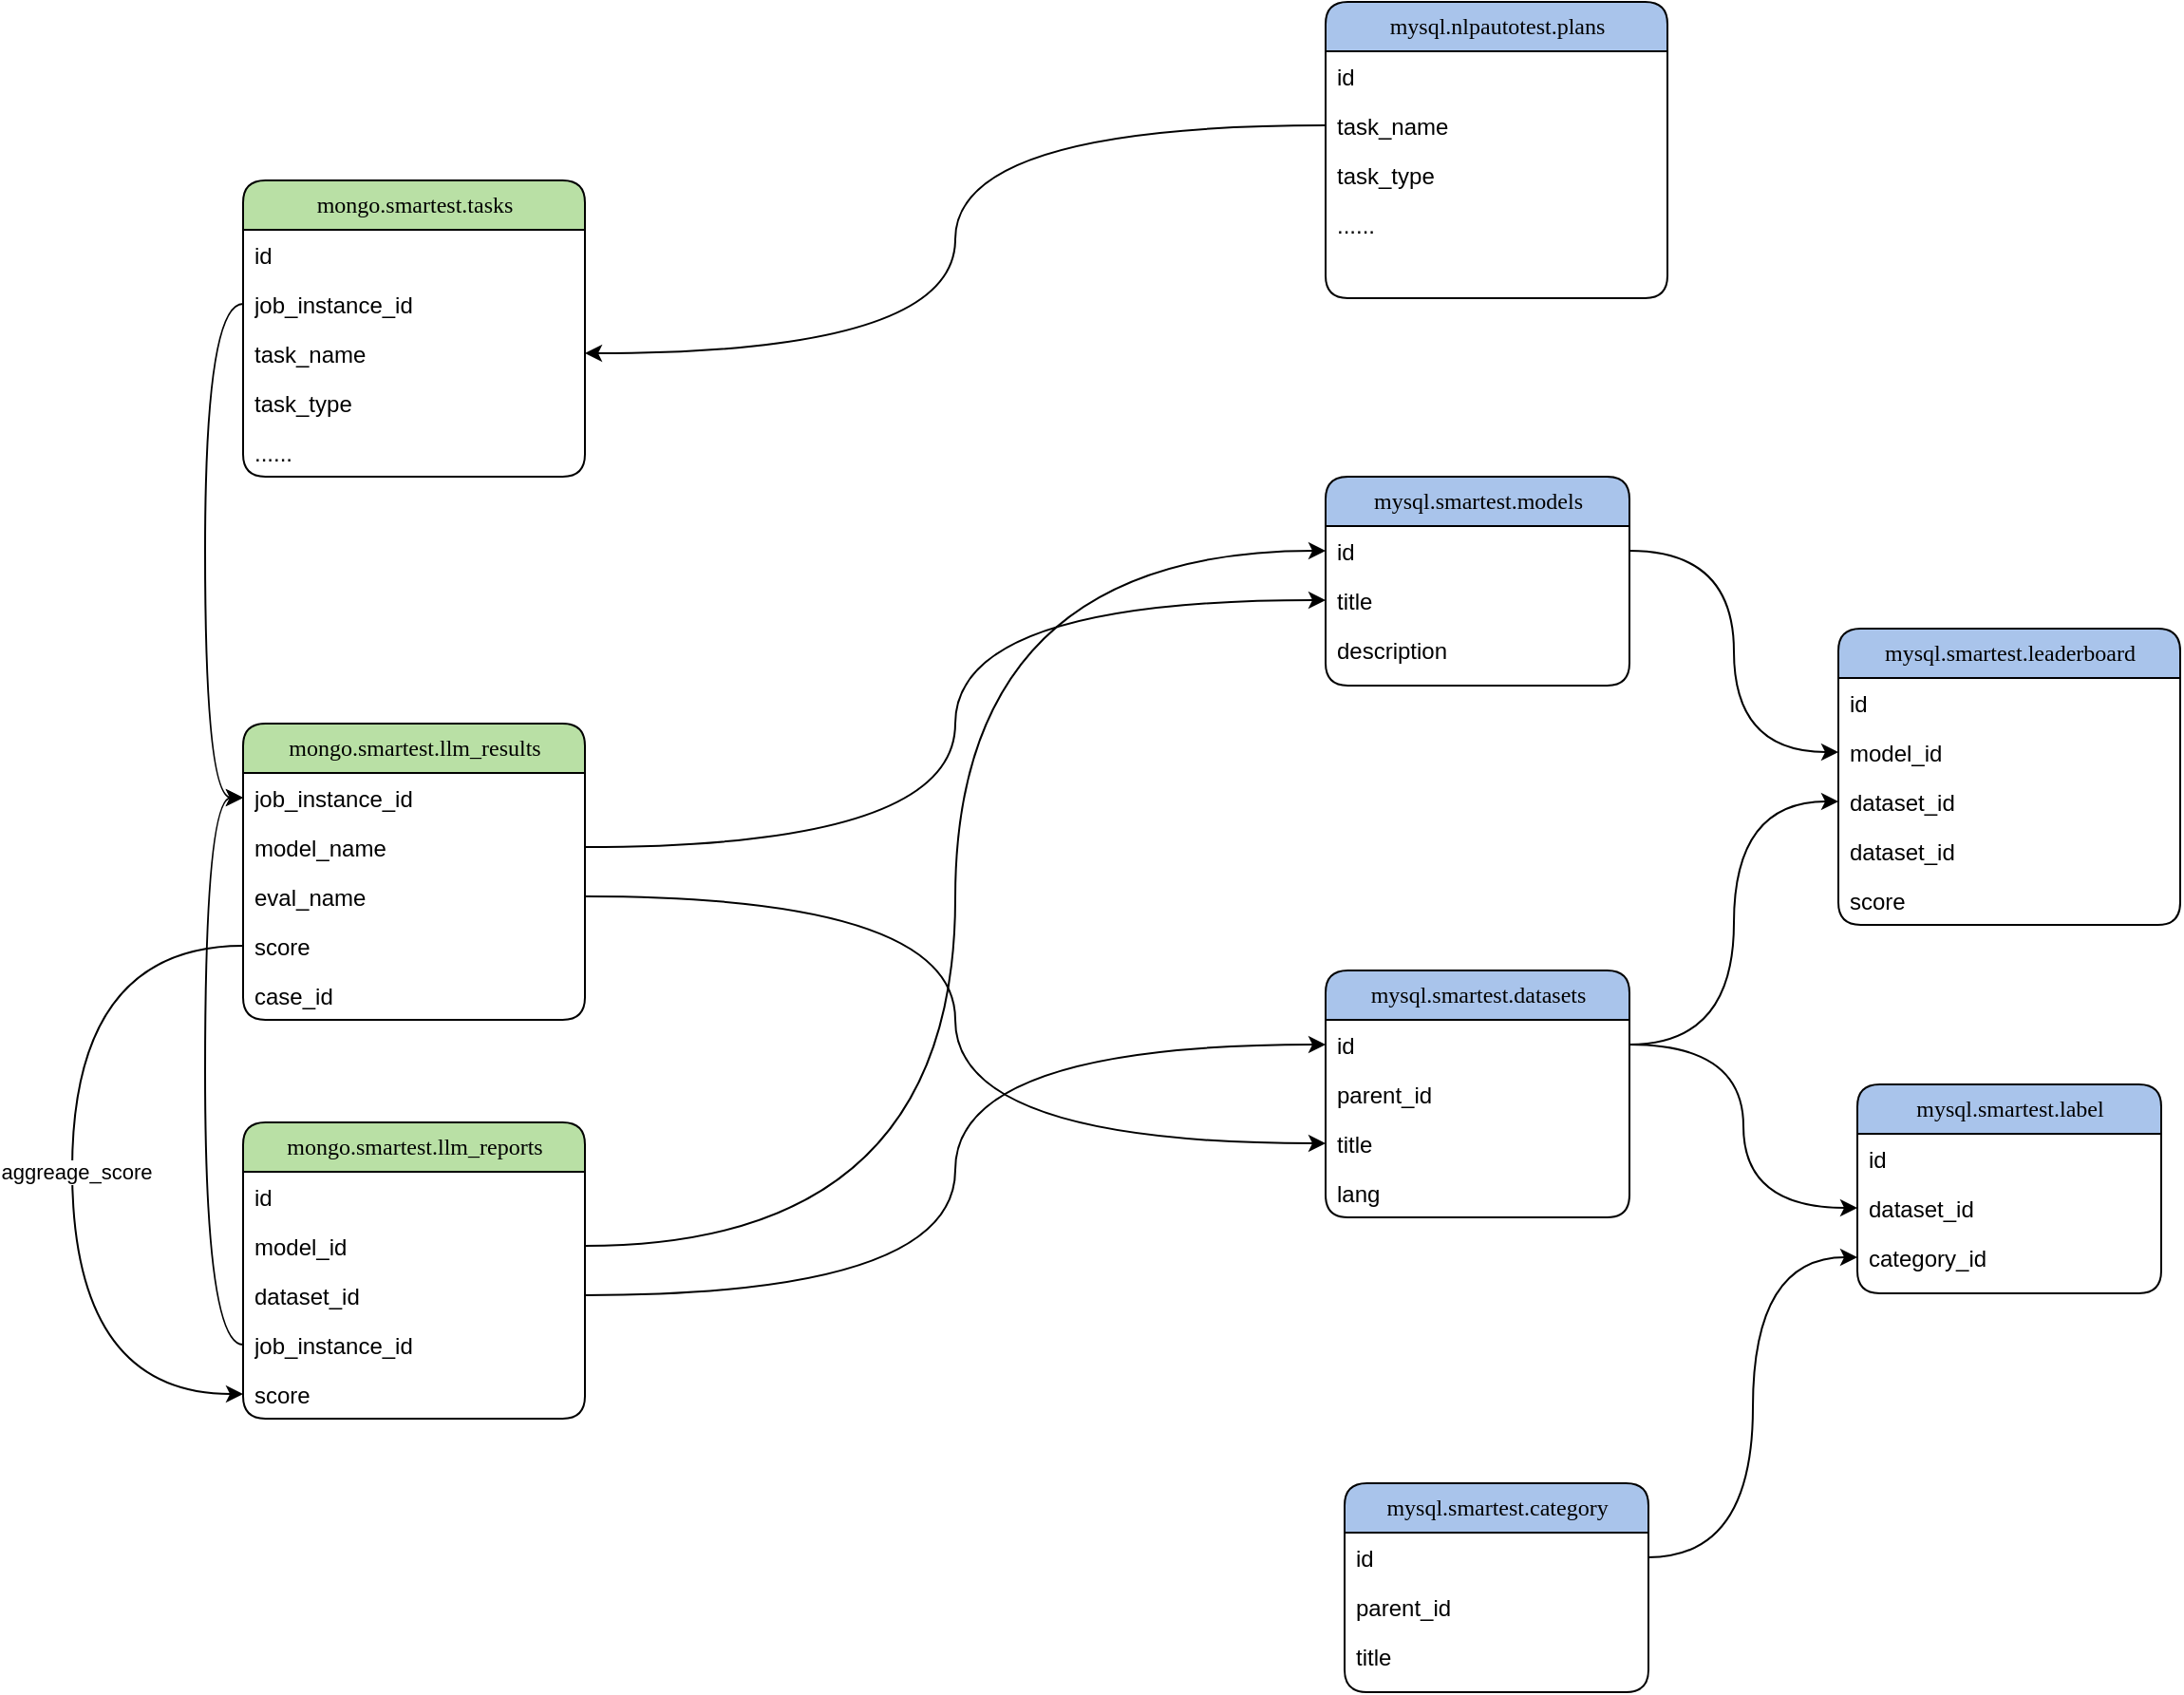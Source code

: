 <mxfile version="22.0.4" type="github">
  <diagram name="Page-1" id="5d7acffa-a066-3a61-03fe-96351882024d">
    <mxGraphModel dx="1502" dy="608" grid="1" gridSize="10" guides="1" tooltips="1" connect="1" arrows="1" fold="1" page="1" pageScale="1" pageWidth="1654" pageHeight="1169" background="#ffffff" math="0" shadow="0">
      <root>
        <mxCell id="0" />
        <mxCell id="1" parent="0" />
        <mxCell id="21ea969265ad0168-6" value="mysql.smartest.models" style="swimlane;html=1;fontStyle=0;childLayout=stackLayout;horizontal=1;startSize=26;fillColor=#A9C4EB;horizontalStack=0;resizeParent=1;resizeLast=0;collapsible=1;marginBottom=0;swimlaneFillColor=#ffffff;align=center;rounded=1;shadow=0;comic=0;labelBackgroundColor=none;strokeWidth=1;fontFamily=Verdana;fontSize=12" parent="1" vertex="1">
          <mxGeometry x="800" y="430" width="160" height="110" as="geometry" />
        </mxCell>
        <mxCell id="21ea969265ad0168-7" value="id" style="text;html=1;strokeColor=none;fillColor=none;spacingLeft=4;spacingRight=4;whiteSpace=wrap;overflow=hidden;rotatable=0;points=[[0,0.5],[1,0.5]];portConstraint=eastwest;" parent="21ea969265ad0168-6" vertex="1">
          <mxGeometry y="26" width="160" height="26" as="geometry" />
        </mxCell>
        <mxCell id="21ea969265ad0168-8" value="title" style="text;html=1;strokeColor=none;fillColor=none;spacingLeft=4;spacingRight=4;whiteSpace=wrap;overflow=hidden;rotatable=0;points=[[0,0.5],[1,0.5]];portConstraint=eastwest;" parent="21ea969265ad0168-6" vertex="1">
          <mxGeometry y="52" width="160" height="26" as="geometry" />
        </mxCell>
        <mxCell id="21ea969265ad0168-9" value="description" style="text;html=1;strokeColor=none;fillColor=none;spacingLeft=4;spacingRight=4;whiteSpace=wrap;overflow=hidden;rotatable=0;points=[[0,0.5],[1,0.5]];portConstraint=eastwest;" parent="21ea969265ad0168-6" vertex="1">
          <mxGeometry y="78" width="160" height="26" as="geometry" />
        </mxCell>
        <mxCell id="21ea969265ad0168-10" value="mysql.smartest.datasets" style="swimlane;html=1;fontStyle=0;childLayout=stackLayout;horizontal=1;startSize=26;fillColor=#A9C4EB;horizontalStack=0;resizeParent=1;resizeLast=0;collapsible=1;marginBottom=0;swimlaneFillColor=#ffffff;align=center;rounded=1;shadow=0;comic=0;labelBackgroundColor=none;strokeWidth=1;fontFamily=Verdana;fontSize=12" parent="1" vertex="1">
          <mxGeometry x="800" y="690" width="160" height="130" as="geometry" />
        </mxCell>
        <mxCell id="21ea969265ad0168-11" value="id" style="text;html=1;strokeColor=none;fillColor=none;spacingLeft=4;spacingRight=4;whiteSpace=wrap;overflow=hidden;rotatable=0;points=[[0,0.5],[1,0.5]];portConstraint=eastwest;" parent="21ea969265ad0168-10" vertex="1">
          <mxGeometry y="26" width="160" height="26" as="geometry" />
        </mxCell>
        <mxCell id="21ea969265ad0168-12" value="parent_id" style="text;html=1;strokeColor=none;fillColor=none;spacingLeft=4;spacingRight=4;whiteSpace=wrap;overflow=hidden;rotatable=0;points=[[0,0.5],[1,0.5]];portConstraint=eastwest;" parent="21ea969265ad0168-10" vertex="1">
          <mxGeometry y="52" width="160" height="26" as="geometry" />
        </mxCell>
        <mxCell id="21ea969265ad0168-52" value="title" style="text;html=1;strokeColor=none;fillColor=none;spacingLeft=4;spacingRight=4;whiteSpace=wrap;overflow=hidden;rotatable=0;points=[[0,0.5],[1,0.5]];portConstraint=eastwest;" parent="21ea969265ad0168-10" vertex="1">
          <mxGeometry y="78" width="160" height="26" as="geometry" />
        </mxCell>
        <mxCell id="21ea969265ad0168-13" value="lang" style="text;html=1;strokeColor=none;fillColor=none;spacingLeft=4;spacingRight=4;whiteSpace=wrap;overflow=hidden;rotatable=0;points=[[0,0.5],[1,0.5]];portConstraint=eastwest;" parent="21ea969265ad0168-10" vertex="1">
          <mxGeometry y="104" width="160" height="26" as="geometry" />
        </mxCell>
        <mxCell id="21ea969265ad0168-14" value="mysql.smartest.category" style="swimlane;html=1;fontStyle=0;childLayout=stackLayout;horizontal=1;startSize=26;fillColor=#A9C4EB;horizontalStack=0;resizeParent=1;resizeLast=0;collapsible=1;marginBottom=0;swimlaneFillColor=#ffffff;align=center;rounded=1;shadow=0;comic=0;labelBackgroundColor=none;strokeWidth=1;fontFamily=Verdana;fontSize=12" parent="1" vertex="1">
          <mxGeometry x="810" y="960" width="160" height="110" as="geometry" />
        </mxCell>
        <mxCell id="21ea969265ad0168-15" value="id" style="text;html=1;strokeColor=none;fillColor=none;spacingLeft=4;spacingRight=4;whiteSpace=wrap;overflow=hidden;rotatable=0;points=[[0,0.5],[1,0.5]];portConstraint=eastwest;" parent="21ea969265ad0168-14" vertex="1">
          <mxGeometry y="26" width="160" height="26" as="geometry" />
        </mxCell>
        <mxCell id="21ea969265ad0168-16" value="parent_id" style="text;html=1;strokeColor=none;fillColor=none;spacingLeft=4;spacingRight=4;whiteSpace=wrap;overflow=hidden;rotatable=0;points=[[0,0.5],[1,0.5]];portConstraint=eastwest;" parent="21ea969265ad0168-14" vertex="1">
          <mxGeometry y="52" width="160" height="26" as="geometry" />
        </mxCell>
        <mxCell id="21ea969265ad0168-17" value="title" style="text;html=1;strokeColor=none;fillColor=none;spacingLeft=4;spacingRight=4;whiteSpace=wrap;overflow=hidden;rotatable=0;points=[[0,0.5],[1,0.5]];portConstraint=eastwest;" parent="21ea969265ad0168-14" vertex="1">
          <mxGeometry y="78" width="160" height="26" as="geometry" />
        </mxCell>
        <mxCell id="21ea969265ad0168-18" value="mysql.smartest.leaderboard" style="swimlane;html=1;fontStyle=0;childLayout=stackLayout;horizontal=1;startSize=26;fillColor=#A9C4EB;horizontalStack=0;resizeParent=1;resizeLast=0;collapsible=1;marginBottom=0;swimlaneFillColor=#ffffff;align=center;rounded=1;shadow=0;comic=0;labelBackgroundColor=none;strokeWidth=1;fontFamily=Verdana;fontSize=12" parent="1" vertex="1">
          <mxGeometry x="1070" y="510" width="180" height="156" as="geometry" />
        </mxCell>
        <mxCell id="21ea969265ad0168-19" value="id" style="text;html=1;strokeColor=none;fillColor=none;spacingLeft=4;spacingRight=4;whiteSpace=wrap;overflow=hidden;rotatable=0;points=[[0,0.5],[1,0.5]];portConstraint=eastwest;" parent="21ea969265ad0168-18" vertex="1">
          <mxGeometry y="26" width="180" height="26" as="geometry" />
        </mxCell>
        <mxCell id="21ea969265ad0168-20" value="model_id" style="text;html=1;strokeColor=none;fillColor=none;spacingLeft=4;spacingRight=4;whiteSpace=wrap;overflow=hidden;rotatable=0;points=[[0,0.5],[1,0.5]];portConstraint=eastwest;" parent="21ea969265ad0168-18" vertex="1">
          <mxGeometry y="52" width="180" height="26" as="geometry" />
        </mxCell>
        <mxCell id="21ea969265ad0168-51" value="dataset_id" style="text;html=1;strokeColor=none;fillColor=none;spacingLeft=4;spacingRight=4;whiteSpace=wrap;overflow=hidden;rotatable=0;points=[[0,0.5],[1,0.5]];portConstraint=eastwest;" parent="21ea969265ad0168-18" vertex="1">
          <mxGeometry y="78" width="180" height="26" as="geometry" />
        </mxCell>
        <mxCell id="OtMOOhF_hiJ8o87O4s6k-6" value="dataset_id" style="text;html=1;strokeColor=none;fillColor=none;spacingLeft=4;spacingRight=4;whiteSpace=wrap;overflow=hidden;rotatable=0;points=[[0,0.5],[1,0.5]];portConstraint=eastwest;" vertex="1" parent="21ea969265ad0168-18">
          <mxGeometry y="104" width="180" height="26" as="geometry" />
        </mxCell>
        <mxCell id="21ea969265ad0168-21" value="score" style="text;html=1;strokeColor=none;fillColor=none;spacingLeft=4;spacingRight=4;whiteSpace=wrap;overflow=hidden;rotatable=0;points=[[0,0.5],[1,0.5]];portConstraint=eastwest;" parent="21ea969265ad0168-18" vertex="1">
          <mxGeometry y="130" width="180" height="26" as="geometry" />
        </mxCell>
        <mxCell id="21ea969265ad0168-26" value="mysql.smartest.label" style="swimlane;html=1;fontStyle=0;childLayout=stackLayout;horizontal=1;startSize=26;fillColor=#A9C4EB;horizontalStack=0;resizeParent=1;resizeLast=0;collapsible=1;marginBottom=0;swimlaneFillColor=#ffffff;align=center;rounded=1;shadow=0;comic=0;labelBackgroundColor=none;strokeWidth=1;fontFamily=Verdana;fontSize=12" parent="1" vertex="1">
          <mxGeometry x="1080" y="750" width="160" height="110" as="geometry" />
        </mxCell>
        <mxCell id="21ea969265ad0168-27" value="id" style="text;html=1;strokeColor=none;fillColor=none;spacingLeft=4;spacingRight=4;whiteSpace=wrap;overflow=hidden;rotatable=0;points=[[0,0.5],[1,0.5]];portConstraint=eastwest;" parent="21ea969265ad0168-26" vertex="1">
          <mxGeometry y="26" width="160" height="26" as="geometry" />
        </mxCell>
        <mxCell id="21ea969265ad0168-28" value="dataset_id" style="text;html=1;strokeColor=none;fillColor=none;spacingLeft=4;spacingRight=4;whiteSpace=wrap;overflow=hidden;rotatable=0;points=[[0,0.5],[1,0.5]];portConstraint=eastwest;" parent="21ea969265ad0168-26" vertex="1">
          <mxGeometry y="52" width="160" height="26" as="geometry" />
        </mxCell>
        <mxCell id="21ea969265ad0168-29" value="category_id" style="text;html=1;strokeColor=none;fillColor=none;spacingLeft=4;spacingRight=4;whiteSpace=wrap;overflow=hidden;rotatable=0;points=[[0,0.5],[1,0.5]];portConstraint=eastwest;" parent="21ea969265ad0168-26" vertex="1">
          <mxGeometry y="78" width="160" height="26" as="geometry" />
        </mxCell>
        <mxCell id="OtMOOhF_hiJ8o87O4s6k-2" style="edgeStyle=orthogonalEdgeStyle;curved=1;rounded=0;orthogonalLoop=1;jettySize=auto;html=1;exitX=1;exitY=0.5;exitDx=0;exitDy=0;entryX=0;entryY=0.5;entryDx=0;entryDy=0;" edge="1" parent="1" source="21ea969265ad0168-7" target="21ea969265ad0168-20">
          <mxGeometry relative="1" as="geometry" />
        </mxCell>
        <mxCell id="OtMOOhF_hiJ8o87O4s6k-4" style="edgeStyle=orthogonalEdgeStyle;curved=1;rounded=0;orthogonalLoop=1;jettySize=auto;html=1;exitX=1;exitY=0.5;exitDx=0;exitDy=0;" edge="1" parent="1" source="21ea969265ad0168-11" target="21ea969265ad0168-28">
          <mxGeometry relative="1" as="geometry" />
        </mxCell>
        <mxCell id="OtMOOhF_hiJ8o87O4s6k-7" style="edgeStyle=orthogonalEdgeStyle;curved=1;rounded=0;orthogonalLoop=1;jettySize=auto;html=1;exitX=1;exitY=0.5;exitDx=0;exitDy=0;entryX=0;entryY=0.5;entryDx=0;entryDy=0;" edge="1" parent="1" source="21ea969265ad0168-11" target="21ea969265ad0168-51">
          <mxGeometry relative="1" as="geometry" />
        </mxCell>
        <mxCell id="OtMOOhF_hiJ8o87O4s6k-8" style="edgeStyle=orthogonalEdgeStyle;curved=1;rounded=0;orthogonalLoop=1;jettySize=auto;html=1;exitX=1;exitY=0.5;exitDx=0;exitDy=0;entryX=0;entryY=0.5;entryDx=0;entryDy=0;" edge="1" parent="1" source="21ea969265ad0168-15" target="21ea969265ad0168-29">
          <mxGeometry relative="1" as="geometry" />
        </mxCell>
        <mxCell id="OtMOOhF_hiJ8o87O4s6k-9" value="mongo.smartest.llm_results" style="swimlane;html=1;fontStyle=0;childLayout=stackLayout;horizontal=1;startSize=26;fillColor=#B9E0A5;horizontalStack=0;resizeParent=1;resizeLast=0;collapsible=1;marginBottom=0;swimlaneFillColor=#ffffff;align=center;rounded=1;shadow=0;comic=0;labelBackgroundColor=none;strokeWidth=1;fontFamily=Verdana;fontSize=12" vertex="1" parent="1">
          <mxGeometry x="230" y="560" width="180" height="156" as="geometry" />
        </mxCell>
        <mxCell id="OtMOOhF_hiJ8o87O4s6k-10" value="job_instance_id" style="text;html=1;strokeColor=none;fillColor=none;spacingLeft=4;spacingRight=4;whiteSpace=wrap;overflow=hidden;rotatable=0;points=[[0,0.5],[1,0.5]];portConstraint=eastwest;" vertex="1" parent="OtMOOhF_hiJ8o87O4s6k-9">
          <mxGeometry y="26" width="180" height="26" as="geometry" />
        </mxCell>
        <mxCell id="OtMOOhF_hiJ8o87O4s6k-11" value="model_name" style="text;html=1;strokeColor=none;fillColor=none;spacingLeft=4;spacingRight=4;whiteSpace=wrap;overflow=hidden;rotatable=0;points=[[0,0.5],[1,0.5]];portConstraint=eastwest;" vertex="1" parent="OtMOOhF_hiJ8o87O4s6k-9">
          <mxGeometry y="52" width="180" height="26" as="geometry" />
        </mxCell>
        <mxCell id="OtMOOhF_hiJ8o87O4s6k-12" value="eval_name" style="text;html=1;strokeColor=none;fillColor=none;spacingLeft=4;spacingRight=4;whiteSpace=wrap;overflow=hidden;rotatable=0;points=[[0,0.5],[1,0.5]];portConstraint=eastwest;" vertex="1" parent="OtMOOhF_hiJ8o87O4s6k-9">
          <mxGeometry y="78" width="180" height="26" as="geometry" />
        </mxCell>
        <mxCell id="OtMOOhF_hiJ8o87O4s6k-13" value="score" style="text;html=1;strokeColor=none;fillColor=none;spacingLeft=4;spacingRight=4;whiteSpace=wrap;overflow=hidden;rotatable=0;points=[[0,0.5],[1,0.5]];portConstraint=eastwest;" vertex="1" parent="OtMOOhF_hiJ8o87O4s6k-9">
          <mxGeometry y="104" width="180" height="26" as="geometry" />
        </mxCell>
        <mxCell id="OtMOOhF_hiJ8o87O4s6k-14" value="case_id" style="text;html=1;strokeColor=none;fillColor=none;spacingLeft=4;spacingRight=4;whiteSpace=wrap;overflow=hidden;rotatable=0;points=[[0,0.5],[1,0.5]];portConstraint=eastwest;" vertex="1" parent="OtMOOhF_hiJ8o87O4s6k-9">
          <mxGeometry y="130" width="180" height="26" as="geometry" />
        </mxCell>
        <mxCell id="OtMOOhF_hiJ8o87O4s6k-15" value="mongo.smartest.tasks" style="swimlane;html=1;fontStyle=0;childLayout=stackLayout;horizontal=1;startSize=26;fillColor=#B9E0A5;horizontalStack=0;resizeParent=1;resizeLast=0;collapsible=1;marginBottom=0;swimlaneFillColor=#ffffff;align=center;rounded=1;shadow=0;comic=0;labelBackgroundColor=none;strokeWidth=1;fontFamily=Verdana;fontSize=12" vertex="1" parent="1">
          <mxGeometry x="230" y="274" width="180" height="156" as="geometry" />
        </mxCell>
        <mxCell id="OtMOOhF_hiJ8o87O4s6k-16" value="id" style="text;html=1;strokeColor=none;fillColor=none;spacingLeft=4;spacingRight=4;whiteSpace=wrap;overflow=hidden;rotatable=0;points=[[0,0.5],[1,0.5]];portConstraint=eastwest;" vertex="1" parent="OtMOOhF_hiJ8o87O4s6k-15">
          <mxGeometry y="26" width="180" height="26" as="geometry" />
        </mxCell>
        <mxCell id="OtMOOhF_hiJ8o87O4s6k-17" value="job_instance_id" style="text;html=1;strokeColor=none;fillColor=none;spacingLeft=4;spacingRight=4;whiteSpace=wrap;overflow=hidden;rotatable=0;points=[[0,0.5],[1,0.5]];portConstraint=eastwest;" vertex="1" parent="OtMOOhF_hiJ8o87O4s6k-15">
          <mxGeometry y="52" width="180" height="26" as="geometry" />
        </mxCell>
        <mxCell id="OtMOOhF_hiJ8o87O4s6k-18" value="task_name" style="text;html=1;strokeColor=none;fillColor=none;spacingLeft=4;spacingRight=4;whiteSpace=wrap;overflow=hidden;rotatable=0;points=[[0,0.5],[1,0.5]];portConstraint=eastwest;" vertex="1" parent="OtMOOhF_hiJ8o87O4s6k-15">
          <mxGeometry y="78" width="180" height="26" as="geometry" />
        </mxCell>
        <mxCell id="OtMOOhF_hiJ8o87O4s6k-20" value="task_type" style="text;html=1;strokeColor=none;fillColor=none;spacingLeft=4;spacingRight=4;whiteSpace=wrap;overflow=hidden;rotatable=0;points=[[0,0.5],[1,0.5]];portConstraint=eastwest;" vertex="1" parent="OtMOOhF_hiJ8o87O4s6k-15">
          <mxGeometry y="104" width="180" height="26" as="geometry" />
        </mxCell>
        <mxCell id="OtMOOhF_hiJ8o87O4s6k-33" value="......" style="text;html=1;strokeColor=none;fillColor=none;spacingLeft=4;spacingRight=4;whiteSpace=wrap;overflow=hidden;rotatable=0;points=[[0,0.5],[1,0.5]];portConstraint=eastwest;" vertex="1" parent="OtMOOhF_hiJ8o87O4s6k-15">
          <mxGeometry y="130" width="180" height="26" as="geometry" />
        </mxCell>
        <mxCell id="OtMOOhF_hiJ8o87O4s6k-21" value="mysql.nlpautotest.plans" style="swimlane;html=1;fontStyle=0;childLayout=stackLayout;horizontal=1;startSize=26;fillColor=#A9C4EB;horizontalStack=0;resizeParent=1;resizeLast=0;collapsible=1;marginBottom=0;swimlaneFillColor=#ffffff;align=center;rounded=1;shadow=0;comic=0;labelBackgroundColor=none;strokeWidth=1;fontFamily=Verdana;fontSize=12" vertex="1" parent="1">
          <mxGeometry x="800" y="180" width="180" height="156" as="geometry" />
        </mxCell>
        <mxCell id="OtMOOhF_hiJ8o87O4s6k-22" value="id" style="text;html=1;strokeColor=none;fillColor=none;spacingLeft=4;spacingRight=4;whiteSpace=wrap;overflow=hidden;rotatable=0;points=[[0,0.5],[1,0.5]];portConstraint=eastwest;" vertex="1" parent="OtMOOhF_hiJ8o87O4s6k-21">
          <mxGeometry y="26" width="180" height="26" as="geometry" />
        </mxCell>
        <mxCell id="OtMOOhF_hiJ8o87O4s6k-23" value="task_name" style="text;html=1;strokeColor=none;fillColor=none;spacingLeft=4;spacingRight=4;whiteSpace=wrap;overflow=hidden;rotatable=0;points=[[0,0.5],[1,0.5]];portConstraint=eastwest;" vertex="1" parent="OtMOOhF_hiJ8o87O4s6k-21">
          <mxGeometry y="52" width="180" height="26" as="geometry" />
        </mxCell>
        <mxCell id="OtMOOhF_hiJ8o87O4s6k-24" value="task_type" style="text;html=1;strokeColor=none;fillColor=none;spacingLeft=4;spacingRight=4;whiteSpace=wrap;overflow=hidden;rotatable=0;points=[[0,0.5],[1,0.5]];portConstraint=eastwest;" vertex="1" parent="OtMOOhF_hiJ8o87O4s6k-21">
          <mxGeometry y="78" width="180" height="26" as="geometry" />
        </mxCell>
        <mxCell id="OtMOOhF_hiJ8o87O4s6k-26" value="......" style="text;html=1;strokeColor=none;fillColor=none;spacingLeft=4;spacingRight=4;whiteSpace=wrap;overflow=hidden;rotatable=0;points=[[0,0.5],[1,0.5]];portConstraint=eastwest;" vertex="1" parent="OtMOOhF_hiJ8o87O4s6k-21">
          <mxGeometry y="104" width="180" height="26" as="geometry" />
        </mxCell>
        <mxCell id="OtMOOhF_hiJ8o87O4s6k-27" style="edgeStyle=orthogonalEdgeStyle;curved=1;rounded=0;orthogonalLoop=1;jettySize=auto;html=1;exitX=0;exitY=0.5;exitDx=0;exitDy=0;entryX=1;entryY=0.5;entryDx=0;entryDy=0;" edge="1" parent="1" source="OtMOOhF_hiJ8o87O4s6k-23" target="OtMOOhF_hiJ8o87O4s6k-18">
          <mxGeometry relative="1" as="geometry" />
        </mxCell>
        <mxCell id="OtMOOhF_hiJ8o87O4s6k-28" style="edgeStyle=orthogonalEdgeStyle;curved=1;rounded=0;orthogonalLoop=1;jettySize=auto;html=1;exitX=0;exitY=0.5;exitDx=0;exitDy=0;entryX=0;entryY=0.5;entryDx=0;entryDy=0;" edge="1" parent="1" source="OtMOOhF_hiJ8o87O4s6k-17" target="OtMOOhF_hiJ8o87O4s6k-10">
          <mxGeometry relative="1" as="geometry" />
        </mxCell>
        <mxCell id="OtMOOhF_hiJ8o87O4s6k-31" style="edgeStyle=orthogonalEdgeStyle;curved=1;rounded=0;orthogonalLoop=1;jettySize=auto;html=1;exitX=1;exitY=0.5;exitDx=0;exitDy=0;entryX=0;entryY=0.5;entryDx=0;entryDy=0;" edge="1" parent="1" source="OtMOOhF_hiJ8o87O4s6k-12" target="21ea969265ad0168-52">
          <mxGeometry relative="1" as="geometry" />
        </mxCell>
        <mxCell id="OtMOOhF_hiJ8o87O4s6k-32" style="edgeStyle=orthogonalEdgeStyle;curved=1;rounded=0;orthogonalLoop=1;jettySize=auto;html=1;exitX=1;exitY=0.5;exitDx=0;exitDy=0;entryX=0;entryY=0.5;entryDx=0;entryDy=0;" edge="1" parent="1" source="OtMOOhF_hiJ8o87O4s6k-11" target="21ea969265ad0168-8">
          <mxGeometry relative="1" as="geometry" />
        </mxCell>
        <mxCell id="OtMOOhF_hiJ8o87O4s6k-34" value="mongo.smartest.llm_reports" style="swimlane;html=1;fontStyle=0;childLayout=stackLayout;horizontal=1;startSize=26;fillColor=#B9E0A5;horizontalStack=0;resizeParent=1;resizeLast=0;collapsible=1;marginBottom=0;swimlaneFillColor=#ffffff;align=center;rounded=1;shadow=0;comic=0;labelBackgroundColor=none;strokeWidth=1;fontFamily=Verdana;fontSize=12" vertex="1" parent="1">
          <mxGeometry x="230" y="770" width="180" height="156" as="geometry" />
        </mxCell>
        <mxCell id="OtMOOhF_hiJ8o87O4s6k-35" value="id" style="text;html=1;strokeColor=none;fillColor=none;spacingLeft=4;spacingRight=4;whiteSpace=wrap;overflow=hidden;rotatable=0;points=[[0,0.5],[1,0.5]];portConstraint=eastwest;" vertex="1" parent="OtMOOhF_hiJ8o87O4s6k-34">
          <mxGeometry y="26" width="180" height="26" as="geometry" />
        </mxCell>
        <mxCell id="OtMOOhF_hiJ8o87O4s6k-36" value="model_id" style="text;html=1;strokeColor=none;fillColor=none;spacingLeft=4;spacingRight=4;whiteSpace=wrap;overflow=hidden;rotatable=0;points=[[0,0.5],[1,0.5]];portConstraint=eastwest;" vertex="1" parent="OtMOOhF_hiJ8o87O4s6k-34">
          <mxGeometry y="52" width="180" height="26" as="geometry" />
        </mxCell>
        <mxCell id="OtMOOhF_hiJ8o87O4s6k-37" value="dataset_id" style="text;html=1;strokeColor=none;fillColor=none;spacingLeft=4;spacingRight=4;whiteSpace=wrap;overflow=hidden;rotatable=0;points=[[0,0.5],[1,0.5]];portConstraint=eastwest;" vertex="1" parent="OtMOOhF_hiJ8o87O4s6k-34">
          <mxGeometry y="78" width="180" height="26" as="geometry" />
        </mxCell>
        <mxCell id="OtMOOhF_hiJ8o87O4s6k-38" value="job_instance_id" style="text;html=1;strokeColor=none;fillColor=none;spacingLeft=4;spacingRight=4;whiteSpace=wrap;overflow=hidden;rotatable=0;points=[[0,0.5],[1,0.5]];portConstraint=eastwest;" vertex="1" parent="OtMOOhF_hiJ8o87O4s6k-34">
          <mxGeometry y="104" width="180" height="26" as="geometry" />
        </mxCell>
        <mxCell id="OtMOOhF_hiJ8o87O4s6k-39" value="score" style="text;html=1;strokeColor=none;fillColor=none;spacingLeft=4;spacingRight=4;whiteSpace=wrap;overflow=hidden;rotatable=0;points=[[0,0.5],[1,0.5]];portConstraint=eastwest;" vertex="1" parent="OtMOOhF_hiJ8o87O4s6k-34">
          <mxGeometry y="130" width="180" height="26" as="geometry" />
        </mxCell>
        <mxCell id="OtMOOhF_hiJ8o87O4s6k-40" style="edgeStyle=orthogonalEdgeStyle;curved=1;rounded=0;orthogonalLoop=1;jettySize=auto;html=1;exitX=1;exitY=0.5;exitDx=0;exitDy=0;entryX=0;entryY=0.5;entryDx=0;entryDy=0;" edge="1" parent="1" source="OtMOOhF_hiJ8o87O4s6k-36" target="21ea969265ad0168-7">
          <mxGeometry relative="1" as="geometry" />
        </mxCell>
        <mxCell id="OtMOOhF_hiJ8o87O4s6k-41" style="edgeStyle=orthogonalEdgeStyle;curved=1;rounded=0;orthogonalLoop=1;jettySize=auto;html=1;exitX=1;exitY=0.5;exitDx=0;exitDy=0;entryX=0;entryY=0.5;entryDx=0;entryDy=0;" edge="1" parent="1" source="OtMOOhF_hiJ8o87O4s6k-37" target="21ea969265ad0168-11">
          <mxGeometry relative="1" as="geometry" />
        </mxCell>
        <mxCell id="OtMOOhF_hiJ8o87O4s6k-42" style="edgeStyle=orthogonalEdgeStyle;curved=1;rounded=0;orthogonalLoop=1;jettySize=auto;html=1;exitX=0;exitY=0.5;exitDx=0;exitDy=0;entryX=0;entryY=0.5;entryDx=0;entryDy=0;" edge="1" parent="1" source="OtMOOhF_hiJ8o87O4s6k-38" target="OtMOOhF_hiJ8o87O4s6k-10">
          <mxGeometry relative="1" as="geometry" />
        </mxCell>
        <mxCell id="OtMOOhF_hiJ8o87O4s6k-43" style="edgeStyle=orthogonalEdgeStyle;curved=1;rounded=0;orthogonalLoop=1;jettySize=auto;html=1;exitX=0;exitY=0.5;exitDx=0;exitDy=0;entryX=0;entryY=0.5;entryDx=0;entryDy=0;" edge="1" parent="1" source="OtMOOhF_hiJ8o87O4s6k-13" target="OtMOOhF_hiJ8o87O4s6k-39">
          <mxGeometry relative="1" as="geometry">
            <Array as="points">
              <mxPoint x="140" y="677" />
              <mxPoint x="140" y="913" />
            </Array>
          </mxGeometry>
        </mxCell>
        <mxCell id="OtMOOhF_hiJ8o87O4s6k-44" value="aggreage_score" style="edgeLabel;html=1;align=center;verticalAlign=middle;resizable=0;points=[];" vertex="1" connectable="0" parent="OtMOOhF_hiJ8o87O4s6k-43">
          <mxGeometry x="0.002" y="2" relative="1" as="geometry">
            <mxPoint as="offset" />
          </mxGeometry>
        </mxCell>
      </root>
    </mxGraphModel>
  </diagram>
</mxfile>
